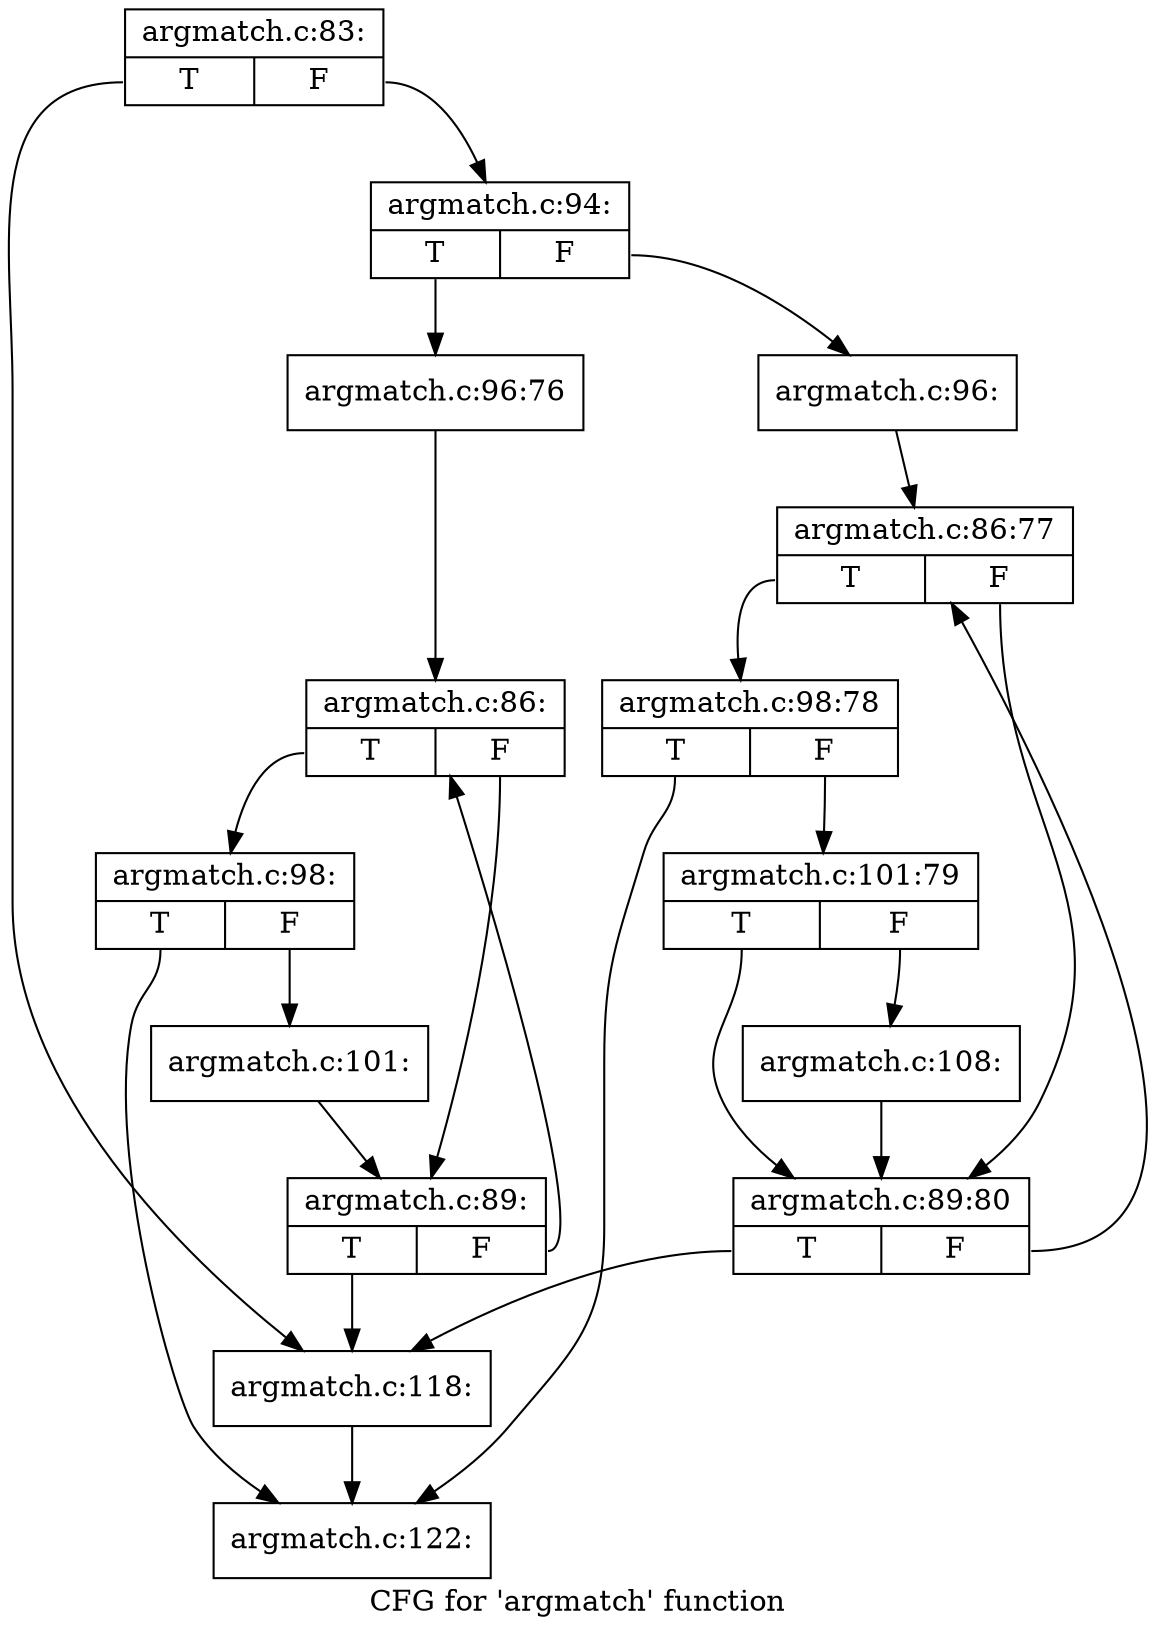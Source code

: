 digraph "CFG for 'argmatch' function" {
	label="CFG for 'argmatch' function";

	Node0xc4c8ce0 [shape=record,label="{argmatch.c:83:|{<s0>T|<s1>F}}"];
	Node0xc4c8ce0:s0 -> Node0xc5c1820;
	Node0xc4c8ce0:s1 -> Node0xc5da940;
	Node0xc5da940 [shape=record,label="{argmatch.c:94:|{<s0>T|<s1>F}}"];
	Node0xc5da940:s0 -> Node0xc5d7fd0;
	Node0xc5da940:s1 -> Node0xc68f7a0;
	Node0xc68f7a0 [shape=record,label="{argmatch.c:96:}"];
	Node0xc68f7a0 -> Node0xc5c20b0;
	Node0xc5d7fd0 [shape=record,label="{argmatch.c:96:76}"];
	Node0xc5d7fd0 -> Node0xc67db10;
	Node0xc67db10 [shape=record,label="{argmatch.c:86:|{<s0>T|<s1>F}}"];
	Node0xc67db10:s0 -> Node0xc681020;
	Node0xc67db10:s1 -> Node0xc682e30;
	Node0xc681020 [shape=record,label="{argmatch.c:98:|{<s0>T|<s1>F}}"];
	Node0xc681020:s0 -> Node0xc5c4f50;
	Node0xc681020:s1 -> Node0xc5c2270;
	Node0xc5c2270 [shape=record,label="{argmatch.c:101:}"];
	Node0xc5c2270 -> Node0xc682e30;
	Node0xc682e30 [shape=record,label="{argmatch.c:89:|{<s0>T|<s1>F}}"];
	Node0xc682e30:s0 -> Node0xc5c1820;
	Node0xc682e30:s1 -> Node0xc67db10;
	Node0xc5c20b0 [shape=record,label="{argmatch.c:86:77|{<s0>T|<s1>F}}"];
	Node0xc5c20b0:s0 -> Node0xc5c1fa0;
	Node0xc5c20b0:s1 -> Node0xc5c0fd0;
	Node0xc5c1fa0 [shape=record,label="{argmatch.c:98:78|{<s0>T|<s1>F}}"];
	Node0xc5c1fa0:s0 -> Node0xc5c4f50;
	Node0xc5c1fa0:s1 -> Node0xc5c35a0;
	Node0xc5c35a0 [shape=record,label="{argmatch.c:101:79|{<s0>T|<s1>F}}"];
	Node0xc5c35a0:s0 -> Node0xc5c0fd0;
	Node0xc5c35a0:s1 -> Node0xc5c5c80;
	Node0xc5c5c80 [shape=record,label="{argmatch.c:108:}"];
	Node0xc5c5c80 -> Node0xc5c0fd0;
	Node0xc5c0fd0 [shape=record,label="{argmatch.c:89:80|{<s0>T|<s1>F}}"];
	Node0xc5c0fd0:s0 -> Node0xc5c1820;
	Node0xc5c0fd0:s1 -> Node0xc5c20b0;
	Node0xc5c1820 [shape=record,label="{argmatch.c:118:}"];
	Node0xc5c1820 -> Node0xc5c4f50;
	Node0xc5c4f50 [shape=record,label="{argmatch.c:122:}"];
}
